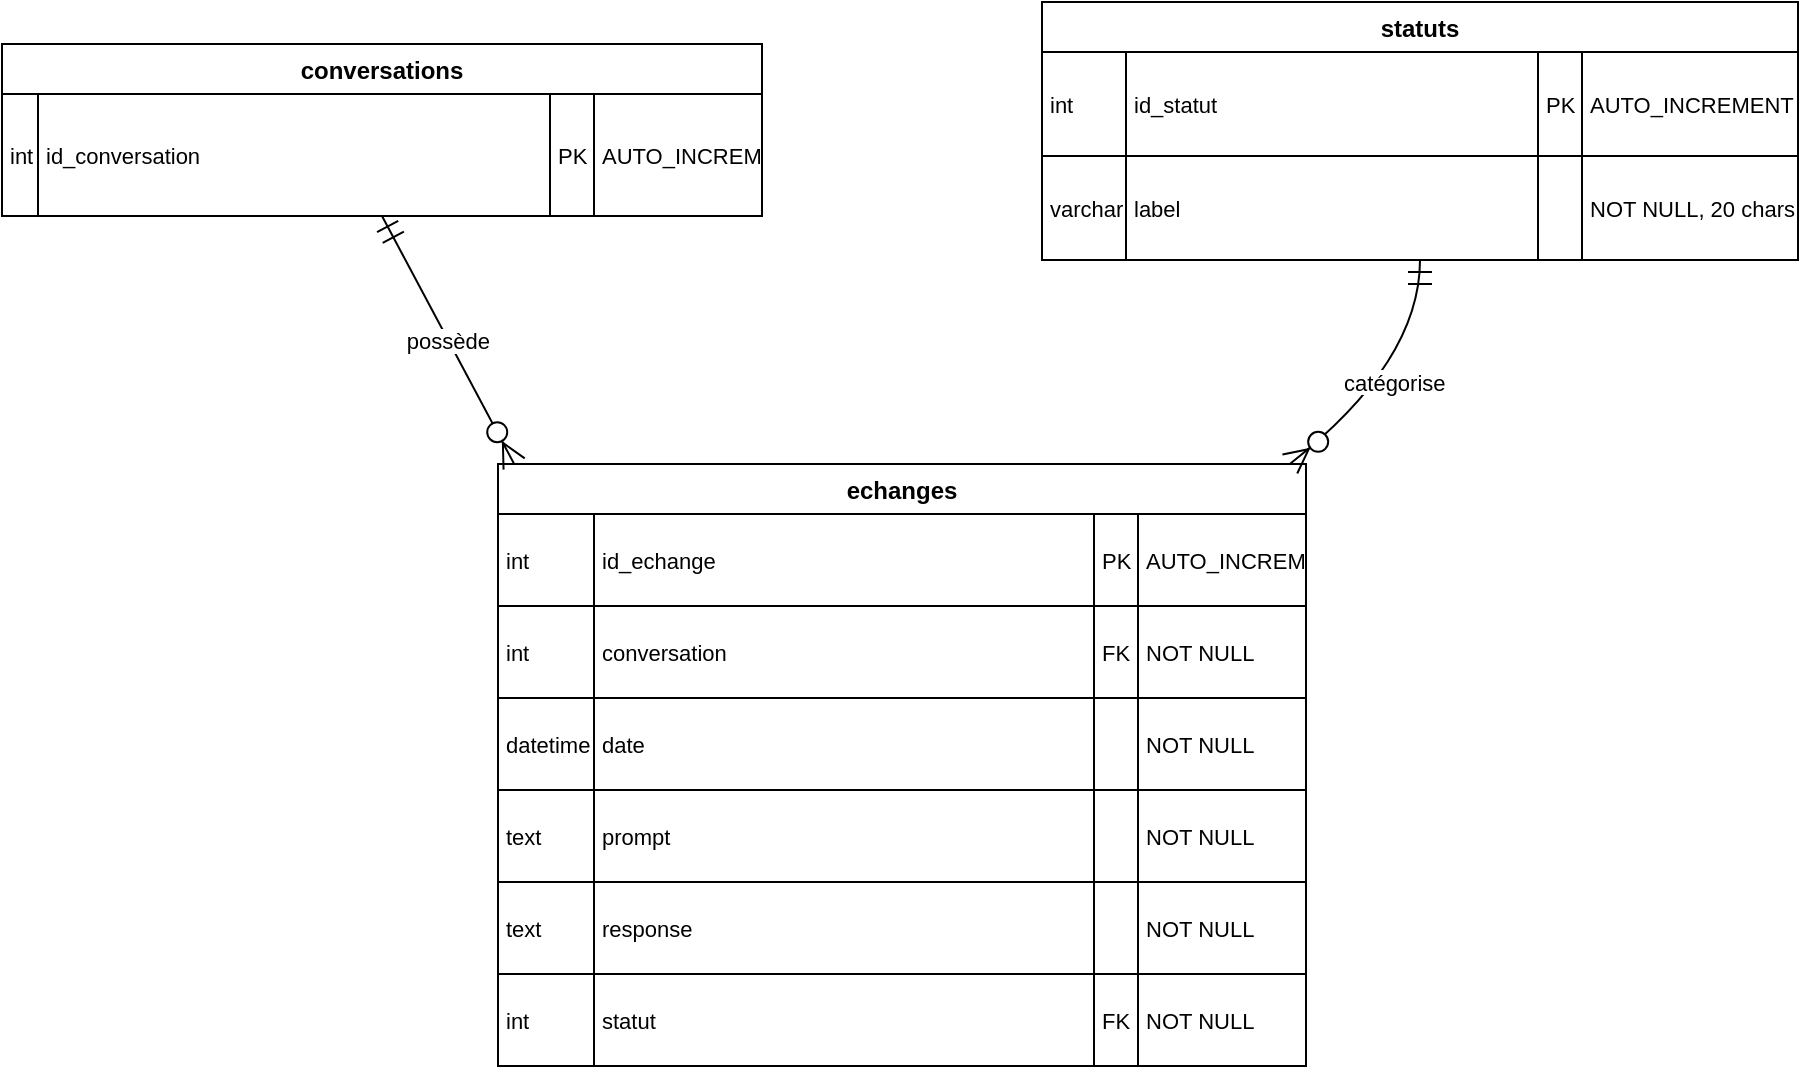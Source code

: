 <mxfile version="28.0.6">
  <diagram name="Page-1" id="8Gh0R1pxTAnNchUI4wYt">
    <mxGraphModel dx="2066" dy="751" grid="1" gridSize="10" guides="1" tooltips="1" connect="1" arrows="1" fold="1" page="1" pageScale="1" pageWidth="827" pageHeight="1169" math="0" shadow="0">
      <root>
        <mxCell id="0" />
        <mxCell id="1" parent="0" />
        <mxCell id="i-bISdsgQ13iJ72GWvrM-1" value="conversations" style="shape=table;startSize=25;container=1;collapsible=0;childLayout=tableLayout;fixedRows=1;rowLines=1;fontStyle=1;align=center;resizeLast=1;" vertex="1" parent="1">
          <mxGeometry x="20" y="41" width="380" height="86" as="geometry" />
        </mxCell>
        <mxCell id="i-bISdsgQ13iJ72GWvrM-2" style="shape=tableRow;horizontal=0;startSize=0;swimlaneHead=0;swimlaneBody=0;fillColor=none;collapsible=0;dropTarget=0;points=[[0,0.5],[1,0.5]];portConstraint=eastwest;top=0;left=0;right=0;bottom=0;" vertex="1" parent="i-bISdsgQ13iJ72GWvrM-1">
          <mxGeometry y="25" width="380" height="61" as="geometry" />
        </mxCell>
        <mxCell id="i-bISdsgQ13iJ72GWvrM-3" value="int" style="shape=partialRectangle;connectable=0;fillColor=none;top=0;left=0;bottom=0;right=0;align=left;spacingLeft=2;overflow=hidden;fontSize=11;" vertex="1" parent="i-bISdsgQ13iJ72GWvrM-2">
          <mxGeometry width="18" height="61" as="geometry">
            <mxRectangle width="18" height="61" as="alternateBounds" />
          </mxGeometry>
        </mxCell>
        <mxCell id="i-bISdsgQ13iJ72GWvrM-4" value="id_conversation" style="shape=partialRectangle;connectable=0;fillColor=none;top=0;left=0;bottom=0;right=0;align=left;spacingLeft=2;overflow=hidden;fontSize=11;" vertex="1" parent="i-bISdsgQ13iJ72GWvrM-2">
          <mxGeometry x="18" width="256" height="61" as="geometry">
            <mxRectangle width="256" height="61" as="alternateBounds" />
          </mxGeometry>
        </mxCell>
        <mxCell id="i-bISdsgQ13iJ72GWvrM-5" value="PK" style="shape=partialRectangle;connectable=0;fillColor=none;top=0;left=0;bottom=0;right=0;align=left;spacingLeft=2;overflow=hidden;fontSize=11;" vertex="1" parent="i-bISdsgQ13iJ72GWvrM-2">
          <mxGeometry x="274" width="22" height="61" as="geometry">
            <mxRectangle width="22" height="61" as="alternateBounds" />
          </mxGeometry>
        </mxCell>
        <mxCell id="i-bISdsgQ13iJ72GWvrM-6" value="AUTO_INCREMENT" style="shape=partialRectangle;connectable=0;fillColor=none;top=0;left=0;bottom=0;right=0;align=left;spacingLeft=2;overflow=hidden;fontSize=11;" vertex="1" parent="i-bISdsgQ13iJ72GWvrM-2">
          <mxGeometry x="296" width="84" height="61" as="geometry">
            <mxRectangle width="84" height="61" as="alternateBounds" />
          </mxGeometry>
        </mxCell>
        <mxCell id="i-bISdsgQ13iJ72GWvrM-7" value="statuts" style="shape=table;startSize=25;container=1;collapsible=0;childLayout=tableLayout;fixedRows=1;rowLines=1;fontStyle=1;align=center;resizeLast=1;" vertex="1" parent="1">
          <mxGeometry x="540" y="20" width="378" height="129" as="geometry" />
        </mxCell>
        <mxCell id="i-bISdsgQ13iJ72GWvrM-8" style="shape=tableRow;horizontal=0;startSize=0;swimlaneHead=0;swimlaneBody=0;fillColor=none;collapsible=0;dropTarget=0;points=[[0,0.5],[1,0.5]];portConstraint=eastwest;top=0;left=0;right=0;bottom=0;" vertex="1" parent="i-bISdsgQ13iJ72GWvrM-7">
          <mxGeometry y="25" width="378" height="52" as="geometry" />
        </mxCell>
        <mxCell id="i-bISdsgQ13iJ72GWvrM-9" value="int" style="shape=partialRectangle;connectable=0;fillColor=none;top=0;left=0;bottom=0;right=0;align=left;spacingLeft=2;overflow=hidden;fontSize=11;" vertex="1" parent="i-bISdsgQ13iJ72GWvrM-8">
          <mxGeometry width="42" height="52" as="geometry">
            <mxRectangle width="42" height="52" as="alternateBounds" />
          </mxGeometry>
        </mxCell>
        <mxCell id="i-bISdsgQ13iJ72GWvrM-10" value="id_statut" style="shape=partialRectangle;connectable=0;fillColor=none;top=0;left=0;bottom=0;right=0;align=left;spacingLeft=2;overflow=hidden;fontSize=11;" vertex="1" parent="i-bISdsgQ13iJ72GWvrM-8">
          <mxGeometry x="42" width="206" height="52" as="geometry">
            <mxRectangle width="206" height="52" as="alternateBounds" />
          </mxGeometry>
        </mxCell>
        <mxCell id="i-bISdsgQ13iJ72GWvrM-11" value="PK" style="shape=partialRectangle;connectable=0;fillColor=none;top=0;left=0;bottom=0;right=0;align=left;spacingLeft=2;overflow=hidden;fontSize=11;" vertex="1" parent="i-bISdsgQ13iJ72GWvrM-8">
          <mxGeometry x="248" width="22" height="52" as="geometry">
            <mxRectangle width="22" height="52" as="alternateBounds" />
          </mxGeometry>
        </mxCell>
        <mxCell id="i-bISdsgQ13iJ72GWvrM-12" value="AUTO_INCREMENT" style="shape=partialRectangle;connectable=0;fillColor=none;top=0;left=0;bottom=0;right=0;align=left;spacingLeft=2;overflow=hidden;fontSize=11;" vertex="1" parent="i-bISdsgQ13iJ72GWvrM-8">
          <mxGeometry x="270" width="108" height="52" as="geometry">
            <mxRectangle width="108" height="52" as="alternateBounds" />
          </mxGeometry>
        </mxCell>
        <mxCell id="i-bISdsgQ13iJ72GWvrM-13" style="shape=tableRow;horizontal=0;startSize=0;swimlaneHead=0;swimlaneBody=0;fillColor=none;collapsible=0;dropTarget=0;points=[[0,0.5],[1,0.5]];portConstraint=eastwest;top=0;left=0;right=0;bottom=0;" vertex="1" parent="i-bISdsgQ13iJ72GWvrM-7">
          <mxGeometry y="77" width="378" height="52" as="geometry" />
        </mxCell>
        <mxCell id="i-bISdsgQ13iJ72GWvrM-14" value="varchar" style="shape=partialRectangle;connectable=0;fillColor=none;top=0;left=0;bottom=0;right=0;align=left;spacingLeft=2;overflow=hidden;fontSize=11;" vertex="1" parent="i-bISdsgQ13iJ72GWvrM-13">
          <mxGeometry width="42" height="52" as="geometry">
            <mxRectangle width="42" height="52" as="alternateBounds" />
          </mxGeometry>
        </mxCell>
        <mxCell id="i-bISdsgQ13iJ72GWvrM-15" value="label" style="shape=partialRectangle;connectable=0;fillColor=none;top=0;left=0;bottom=0;right=0;align=left;spacingLeft=2;overflow=hidden;fontSize=11;" vertex="1" parent="i-bISdsgQ13iJ72GWvrM-13">
          <mxGeometry x="42" width="206" height="52" as="geometry">
            <mxRectangle width="206" height="52" as="alternateBounds" />
          </mxGeometry>
        </mxCell>
        <mxCell id="i-bISdsgQ13iJ72GWvrM-16" value="" style="shape=partialRectangle;connectable=0;fillColor=none;top=0;left=0;bottom=0;right=0;align=left;spacingLeft=2;overflow=hidden;fontSize=11;" vertex="1" parent="i-bISdsgQ13iJ72GWvrM-13">
          <mxGeometry x="248" width="22" height="52" as="geometry">
            <mxRectangle width="22" height="52" as="alternateBounds" />
          </mxGeometry>
        </mxCell>
        <mxCell id="i-bISdsgQ13iJ72GWvrM-17" value="NOT NULL, 20 chars" style="shape=partialRectangle;connectable=0;fillColor=none;top=0;left=0;bottom=0;right=0;align=left;spacingLeft=2;overflow=hidden;fontSize=11;" vertex="1" parent="i-bISdsgQ13iJ72GWvrM-13">
          <mxGeometry x="270" width="108" height="52" as="geometry">
            <mxRectangle width="108" height="52" as="alternateBounds" />
          </mxGeometry>
        </mxCell>
        <mxCell id="i-bISdsgQ13iJ72GWvrM-18" value="echanges" style="shape=table;startSize=25;container=1;collapsible=0;childLayout=tableLayout;fixedRows=1;rowLines=1;fontStyle=1;align=center;resizeLast=1;" vertex="1" parent="1">
          <mxGeometry x="268" y="251" width="404" height="301" as="geometry" />
        </mxCell>
        <mxCell id="i-bISdsgQ13iJ72GWvrM-19" style="shape=tableRow;horizontal=0;startSize=0;swimlaneHead=0;swimlaneBody=0;fillColor=none;collapsible=0;dropTarget=0;points=[[0,0.5],[1,0.5]];portConstraint=eastwest;top=0;left=0;right=0;bottom=0;" vertex="1" parent="i-bISdsgQ13iJ72GWvrM-18">
          <mxGeometry y="25" width="404" height="46" as="geometry" />
        </mxCell>
        <mxCell id="i-bISdsgQ13iJ72GWvrM-20" value="int" style="shape=partialRectangle;connectable=0;fillColor=none;top=0;left=0;bottom=0;right=0;align=left;spacingLeft=2;overflow=hidden;fontSize=11;" vertex="1" parent="i-bISdsgQ13iJ72GWvrM-19">
          <mxGeometry width="48" height="46" as="geometry">
            <mxRectangle width="48" height="46" as="alternateBounds" />
          </mxGeometry>
        </mxCell>
        <mxCell id="i-bISdsgQ13iJ72GWvrM-21" value="id_echange" style="shape=partialRectangle;connectable=0;fillColor=none;top=0;left=0;bottom=0;right=0;align=left;spacingLeft=2;overflow=hidden;fontSize=11;" vertex="1" parent="i-bISdsgQ13iJ72GWvrM-19">
          <mxGeometry x="48" width="250" height="46" as="geometry">
            <mxRectangle width="250" height="46" as="alternateBounds" />
          </mxGeometry>
        </mxCell>
        <mxCell id="i-bISdsgQ13iJ72GWvrM-22" value="PK" style="shape=partialRectangle;connectable=0;fillColor=none;top=0;left=0;bottom=0;right=0;align=left;spacingLeft=2;overflow=hidden;fontSize=11;" vertex="1" parent="i-bISdsgQ13iJ72GWvrM-19">
          <mxGeometry x="298" width="22" height="46" as="geometry">
            <mxRectangle width="22" height="46" as="alternateBounds" />
          </mxGeometry>
        </mxCell>
        <mxCell id="i-bISdsgQ13iJ72GWvrM-23" value="AUTO_INCREMENT" style="shape=partialRectangle;connectable=0;fillColor=none;top=0;left=0;bottom=0;right=0;align=left;spacingLeft=2;overflow=hidden;fontSize=11;" vertex="1" parent="i-bISdsgQ13iJ72GWvrM-19">
          <mxGeometry x="320" width="84" height="46" as="geometry">
            <mxRectangle width="84" height="46" as="alternateBounds" />
          </mxGeometry>
        </mxCell>
        <mxCell id="i-bISdsgQ13iJ72GWvrM-24" style="shape=tableRow;horizontal=0;startSize=0;swimlaneHead=0;swimlaneBody=0;fillColor=none;collapsible=0;dropTarget=0;points=[[0,0.5],[1,0.5]];portConstraint=eastwest;top=0;left=0;right=0;bottom=0;" vertex="1" parent="i-bISdsgQ13iJ72GWvrM-18">
          <mxGeometry y="71" width="404" height="46" as="geometry" />
        </mxCell>
        <mxCell id="i-bISdsgQ13iJ72GWvrM-25" value="int" style="shape=partialRectangle;connectable=0;fillColor=none;top=0;left=0;bottom=0;right=0;align=left;spacingLeft=2;overflow=hidden;fontSize=11;" vertex="1" parent="i-bISdsgQ13iJ72GWvrM-24">
          <mxGeometry width="48" height="46" as="geometry">
            <mxRectangle width="48" height="46" as="alternateBounds" />
          </mxGeometry>
        </mxCell>
        <mxCell id="i-bISdsgQ13iJ72GWvrM-26" value="conversation" style="shape=partialRectangle;connectable=0;fillColor=none;top=0;left=0;bottom=0;right=0;align=left;spacingLeft=2;overflow=hidden;fontSize=11;" vertex="1" parent="i-bISdsgQ13iJ72GWvrM-24">
          <mxGeometry x="48" width="250" height="46" as="geometry">
            <mxRectangle width="250" height="46" as="alternateBounds" />
          </mxGeometry>
        </mxCell>
        <mxCell id="i-bISdsgQ13iJ72GWvrM-27" value="FK" style="shape=partialRectangle;connectable=0;fillColor=none;top=0;left=0;bottom=0;right=0;align=left;spacingLeft=2;overflow=hidden;fontSize=11;" vertex="1" parent="i-bISdsgQ13iJ72GWvrM-24">
          <mxGeometry x="298" width="22" height="46" as="geometry">
            <mxRectangle width="22" height="46" as="alternateBounds" />
          </mxGeometry>
        </mxCell>
        <mxCell id="i-bISdsgQ13iJ72GWvrM-28" value="NOT NULL" style="shape=partialRectangle;connectable=0;fillColor=none;top=0;left=0;bottom=0;right=0;align=left;spacingLeft=2;overflow=hidden;fontSize=11;" vertex="1" parent="i-bISdsgQ13iJ72GWvrM-24">
          <mxGeometry x="320" width="84" height="46" as="geometry">
            <mxRectangle width="84" height="46" as="alternateBounds" />
          </mxGeometry>
        </mxCell>
        <mxCell id="i-bISdsgQ13iJ72GWvrM-29" style="shape=tableRow;horizontal=0;startSize=0;swimlaneHead=0;swimlaneBody=0;fillColor=none;collapsible=0;dropTarget=0;points=[[0,0.5],[1,0.5]];portConstraint=eastwest;top=0;left=0;right=0;bottom=0;" vertex="1" parent="i-bISdsgQ13iJ72GWvrM-18">
          <mxGeometry y="117" width="404" height="46" as="geometry" />
        </mxCell>
        <mxCell id="i-bISdsgQ13iJ72GWvrM-30" value="datetime" style="shape=partialRectangle;connectable=0;fillColor=none;top=0;left=0;bottom=0;right=0;align=left;spacingLeft=2;overflow=hidden;fontSize=11;" vertex="1" parent="i-bISdsgQ13iJ72GWvrM-29">
          <mxGeometry width="48" height="46" as="geometry">
            <mxRectangle width="48" height="46" as="alternateBounds" />
          </mxGeometry>
        </mxCell>
        <mxCell id="i-bISdsgQ13iJ72GWvrM-31" value="date" style="shape=partialRectangle;connectable=0;fillColor=none;top=0;left=0;bottom=0;right=0;align=left;spacingLeft=2;overflow=hidden;fontSize=11;" vertex="1" parent="i-bISdsgQ13iJ72GWvrM-29">
          <mxGeometry x="48" width="250" height="46" as="geometry">
            <mxRectangle width="250" height="46" as="alternateBounds" />
          </mxGeometry>
        </mxCell>
        <mxCell id="i-bISdsgQ13iJ72GWvrM-32" value="" style="shape=partialRectangle;connectable=0;fillColor=none;top=0;left=0;bottom=0;right=0;align=left;spacingLeft=2;overflow=hidden;fontSize=11;" vertex="1" parent="i-bISdsgQ13iJ72GWvrM-29">
          <mxGeometry x="298" width="22" height="46" as="geometry">
            <mxRectangle width="22" height="46" as="alternateBounds" />
          </mxGeometry>
        </mxCell>
        <mxCell id="i-bISdsgQ13iJ72GWvrM-33" value="NOT NULL" style="shape=partialRectangle;connectable=0;fillColor=none;top=0;left=0;bottom=0;right=0;align=left;spacingLeft=2;overflow=hidden;fontSize=11;" vertex="1" parent="i-bISdsgQ13iJ72GWvrM-29">
          <mxGeometry x="320" width="84" height="46" as="geometry">
            <mxRectangle width="84" height="46" as="alternateBounds" />
          </mxGeometry>
        </mxCell>
        <mxCell id="i-bISdsgQ13iJ72GWvrM-34" style="shape=tableRow;horizontal=0;startSize=0;swimlaneHead=0;swimlaneBody=0;fillColor=none;collapsible=0;dropTarget=0;points=[[0,0.5],[1,0.5]];portConstraint=eastwest;top=0;left=0;right=0;bottom=0;" vertex="1" parent="i-bISdsgQ13iJ72GWvrM-18">
          <mxGeometry y="163" width="404" height="46" as="geometry" />
        </mxCell>
        <mxCell id="i-bISdsgQ13iJ72GWvrM-35" value="text" style="shape=partialRectangle;connectable=0;fillColor=none;top=0;left=0;bottom=0;right=0;align=left;spacingLeft=2;overflow=hidden;fontSize=11;" vertex="1" parent="i-bISdsgQ13iJ72GWvrM-34">
          <mxGeometry width="48" height="46" as="geometry">
            <mxRectangle width="48" height="46" as="alternateBounds" />
          </mxGeometry>
        </mxCell>
        <mxCell id="i-bISdsgQ13iJ72GWvrM-36" value="prompt" style="shape=partialRectangle;connectable=0;fillColor=none;top=0;left=0;bottom=0;right=0;align=left;spacingLeft=2;overflow=hidden;fontSize=11;" vertex="1" parent="i-bISdsgQ13iJ72GWvrM-34">
          <mxGeometry x="48" width="250" height="46" as="geometry">
            <mxRectangle width="250" height="46" as="alternateBounds" />
          </mxGeometry>
        </mxCell>
        <mxCell id="i-bISdsgQ13iJ72GWvrM-37" value="" style="shape=partialRectangle;connectable=0;fillColor=none;top=0;left=0;bottom=0;right=0;align=left;spacingLeft=2;overflow=hidden;fontSize=11;" vertex="1" parent="i-bISdsgQ13iJ72GWvrM-34">
          <mxGeometry x="298" width="22" height="46" as="geometry">
            <mxRectangle width="22" height="46" as="alternateBounds" />
          </mxGeometry>
        </mxCell>
        <mxCell id="i-bISdsgQ13iJ72GWvrM-38" value="NOT NULL" style="shape=partialRectangle;connectable=0;fillColor=none;top=0;left=0;bottom=0;right=0;align=left;spacingLeft=2;overflow=hidden;fontSize=11;" vertex="1" parent="i-bISdsgQ13iJ72GWvrM-34">
          <mxGeometry x="320" width="84" height="46" as="geometry">
            <mxRectangle width="84" height="46" as="alternateBounds" />
          </mxGeometry>
        </mxCell>
        <mxCell id="i-bISdsgQ13iJ72GWvrM-39" style="shape=tableRow;horizontal=0;startSize=0;swimlaneHead=0;swimlaneBody=0;fillColor=none;collapsible=0;dropTarget=0;points=[[0,0.5],[1,0.5]];portConstraint=eastwest;top=0;left=0;right=0;bottom=0;" vertex="1" parent="i-bISdsgQ13iJ72GWvrM-18">
          <mxGeometry y="209" width="404" height="46" as="geometry" />
        </mxCell>
        <mxCell id="i-bISdsgQ13iJ72GWvrM-40" value="text" style="shape=partialRectangle;connectable=0;fillColor=none;top=0;left=0;bottom=0;right=0;align=left;spacingLeft=2;overflow=hidden;fontSize=11;" vertex="1" parent="i-bISdsgQ13iJ72GWvrM-39">
          <mxGeometry width="48" height="46" as="geometry">
            <mxRectangle width="48" height="46" as="alternateBounds" />
          </mxGeometry>
        </mxCell>
        <mxCell id="i-bISdsgQ13iJ72GWvrM-41" value="response" style="shape=partialRectangle;connectable=0;fillColor=none;top=0;left=0;bottom=0;right=0;align=left;spacingLeft=2;overflow=hidden;fontSize=11;" vertex="1" parent="i-bISdsgQ13iJ72GWvrM-39">
          <mxGeometry x="48" width="250" height="46" as="geometry">
            <mxRectangle width="250" height="46" as="alternateBounds" />
          </mxGeometry>
        </mxCell>
        <mxCell id="i-bISdsgQ13iJ72GWvrM-42" value="" style="shape=partialRectangle;connectable=0;fillColor=none;top=0;left=0;bottom=0;right=0;align=left;spacingLeft=2;overflow=hidden;fontSize=11;" vertex="1" parent="i-bISdsgQ13iJ72GWvrM-39">
          <mxGeometry x="298" width="22" height="46" as="geometry">
            <mxRectangle width="22" height="46" as="alternateBounds" />
          </mxGeometry>
        </mxCell>
        <mxCell id="i-bISdsgQ13iJ72GWvrM-43" value="NOT NULL" style="shape=partialRectangle;connectable=0;fillColor=none;top=0;left=0;bottom=0;right=0;align=left;spacingLeft=2;overflow=hidden;fontSize=11;" vertex="1" parent="i-bISdsgQ13iJ72GWvrM-39">
          <mxGeometry x="320" width="84" height="46" as="geometry">
            <mxRectangle width="84" height="46" as="alternateBounds" />
          </mxGeometry>
        </mxCell>
        <mxCell id="i-bISdsgQ13iJ72GWvrM-44" style="shape=tableRow;horizontal=0;startSize=0;swimlaneHead=0;swimlaneBody=0;fillColor=none;collapsible=0;dropTarget=0;points=[[0,0.5],[1,0.5]];portConstraint=eastwest;top=0;left=0;right=0;bottom=0;" vertex="1" parent="i-bISdsgQ13iJ72GWvrM-18">
          <mxGeometry y="255" width="404" height="46" as="geometry" />
        </mxCell>
        <mxCell id="i-bISdsgQ13iJ72GWvrM-45" value="int" style="shape=partialRectangle;connectable=0;fillColor=none;top=0;left=0;bottom=0;right=0;align=left;spacingLeft=2;overflow=hidden;fontSize=11;" vertex="1" parent="i-bISdsgQ13iJ72GWvrM-44">
          <mxGeometry width="48" height="46" as="geometry">
            <mxRectangle width="48" height="46" as="alternateBounds" />
          </mxGeometry>
        </mxCell>
        <mxCell id="i-bISdsgQ13iJ72GWvrM-46" value="statut" style="shape=partialRectangle;connectable=0;fillColor=none;top=0;left=0;bottom=0;right=0;align=left;spacingLeft=2;overflow=hidden;fontSize=11;" vertex="1" parent="i-bISdsgQ13iJ72GWvrM-44">
          <mxGeometry x="48" width="250" height="46" as="geometry">
            <mxRectangle width="250" height="46" as="alternateBounds" />
          </mxGeometry>
        </mxCell>
        <mxCell id="i-bISdsgQ13iJ72GWvrM-47" value="FK" style="shape=partialRectangle;connectable=0;fillColor=none;top=0;left=0;bottom=0;right=0;align=left;spacingLeft=2;overflow=hidden;fontSize=11;" vertex="1" parent="i-bISdsgQ13iJ72GWvrM-44">
          <mxGeometry x="298" width="22" height="46" as="geometry">
            <mxRectangle width="22" height="46" as="alternateBounds" />
          </mxGeometry>
        </mxCell>
        <mxCell id="i-bISdsgQ13iJ72GWvrM-48" value="NOT NULL" style="shape=partialRectangle;connectable=0;fillColor=none;top=0;left=0;bottom=0;right=0;align=left;spacingLeft=2;overflow=hidden;fontSize=11;" vertex="1" parent="i-bISdsgQ13iJ72GWvrM-44">
          <mxGeometry x="320" width="84" height="46" as="geometry">
            <mxRectangle width="84" height="46" as="alternateBounds" />
          </mxGeometry>
        </mxCell>
        <mxCell id="i-bISdsgQ13iJ72GWvrM-49" value="possède" style="curved=1;startArrow=ERmandOne;startSize=10;;endArrow=ERzeroToMany;endSize=10;;exitX=0.5;exitY=1;entryX=0.02;entryY=0;rounded=0;" edge="1" parent="1" source="i-bISdsgQ13iJ72GWvrM-1" target="i-bISdsgQ13iJ72GWvrM-18">
          <mxGeometry relative="1" as="geometry">
            <Array as="points" />
          </mxGeometry>
        </mxCell>
        <mxCell id="i-bISdsgQ13iJ72GWvrM-50" value="catégorise" style="curved=1;startArrow=ERmandOne;startSize=10;;endArrow=ERzeroToMany;endSize=10;;exitX=0.5;exitY=1;entryX=0.98;entryY=0;rounded=0;" edge="1" parent="1" source="i-bISdsgQ13iJ72GWvrM-7" target="i-bISdsgQ13iJ72GWvrM-18">
          <mxGeometry relative="1" as="geometry">
            <Array as="points">
              <mxPoint x="729" y="200" />
            </Array>
          </mxGeometry>
        </mxCell>
      </root>
    </mxGraphModel>
  </diagram>
</mxfile>
